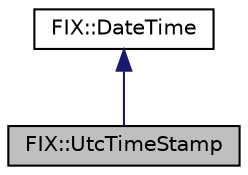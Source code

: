 digraph "FIX::UtcTimeStamp"
{
  edge [fontname="Helvetica",fontsize="10",labelfontname="Helvetica",labelfontsize="10"];
  node [fontname="Helvetica",fontsize="10",shape=record];
  Node0 [label="FIX::UtcTimeStamp",height=0.2,width=0.4,color="black", fillcolor="grey75", style="filled", fontcolor="black"];
  Node1 -> Node0 [dir="back",color="midnightblue",fontsize="10",style="solid",fontname="Helvetica"];
  Node1 [label="FIX::DateTime",height=0.2,width=0.4,color="black", fillcolor="white", style="filled",URL="$struct_f_i_x_1_1_date_time.html"];
}
